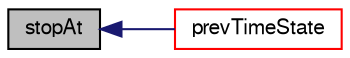 digraph "stopAt"
{
  bgcolor="transparent";
  edge [fontname="FreeSans",fontsize="10",labelfontname="FreeSans",labelfontsize="10"];
  node [fontname="FreeSans",fontsize="10",shape=record];
  rankdir="LR";
  Node28100 [label="stopAt",height=0.2,width=0.4,color="black", fillcolor="grey75", style="filled", fontcolor="black"];
  Node28100 -> Node28101 [dir="back",color="midnightblue",fontsize="10",style="solid",fontname="FreeSans"];
  Node28101 [label="prevTimeState",height=0.2,width=0.4,color="red",URL="$a26350.html#a138041e78b81df1eee147266c7470a96",tooltip="Return previous TimeState if time is being sub-cycled. "];
}
